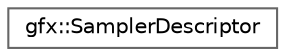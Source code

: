 digraph "Graphical Class Hierarchy"
{
 // LATEX_PDF_SIZE
  bgcolor="transparent";
  edge [fontname=Helvetica,fontsize=10,labelfontname=Helvetica,labelfontsize=10];
  node [fontname=Helvetica,fontsize=10,shape=box,height=0.2,width=0.4];
  rankdir="LR";
  Node0 [id="Node000000",label="gfx::SamplerDescriptor",height=0.2,width=0.4,color="grey40", fillcolor="white", style="filled",URL="$structgfx_1_1_sampler_descriptor.html",tooltip="Descriptor for creating a GPU sampler."];
}
